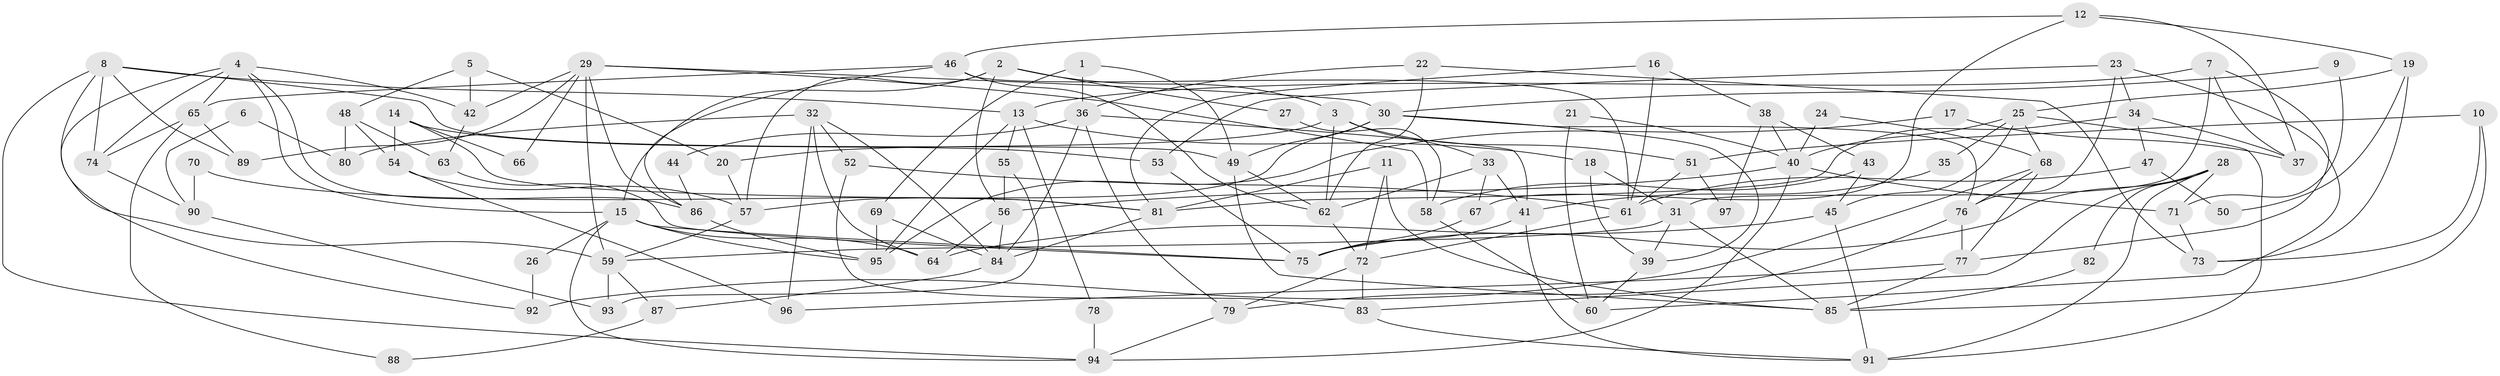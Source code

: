 // coarse degree distribution, {6: 0.10294117647058823, 16: 0.014705882352941176, 5: 0.1323529411764706, 7: 0.04411764705882353, 10: 0.029411764705882353, 4: 0.2647058823529412, 8: 0.014705882352941176, 9: 0.029411764705882353, 2: 0.19117647058823528, 1: 0.014705882352941176, 3: 0.16176470588235295}
// Generated by graph-tools (version 1.1) at 2025/50/03/04/25 22:50:55]
// undirected, 97 vertices, 194 edges
graph export_dot {
  node [color=gray90,style=filled];
  1;
  2;
  3;
  4;
  5;
  6;
  7;
  8;
  9;
  10;
  11;
  12;
  13;
  14;
  15;
  16;
  17;
  18;
  19;
  20;
  21;
  22;
  23;
  24;
  25;
  26;
  27;
  28;
  29;
  30;
  31;
  32;
  33;
  34;
  35;
  36;
  37;
  38;
  39;
  40;
  41;
  42;
  43;
  44;
  45;
  46;
  47;
  48;
  49;
  50;
  51;
  52;
  53;
  54;
  55;
  56;
  57;
  58;
  59;
  60;
  61;
  62;
  63;
  64;
  65;
  66;
  67;
  68;
  69;
  70;
  71;
  72;
  73;
  74;
  75;
  76;
  77;
  78;
  79;
  80;
  81;
  82;
  83;
  84;
  85;
  86;
  87;
  88;
  89;
  90;
  91;
  92;
  93;
  94;
  95;
  96;
  97;
  1 -- 69;
  1 -- 36;
  1 -- 49;
  2 -- 56;
  2 -- 15;
  2 -- 3;
  2 -- 27;
  2 -- 57;
  3 -- 62;
  3 -- 20;
  3 -- 33;
  3 -- 51;
  4 -- 42;
  4 -- 15;
  4 -- 65;
  4 -- 74;
  4 -- 86;
  4 -- 92;
  5 -- 48;
  5 -- 20;
  5 -- 42;
  6 -- 80;
  6 -- 90;
  7 -- 77;
  7 -- 31;
  7 -- 13;
  7 -- 37;
  8 -- 94;
  8 -- 59;
  8 -- 13;
  8 -- 49;
  8 -- 74;
  8 -- 89;
  9 -- 30;
  9 -- 71;
  10 -- 85;
  10 -- 51;
  10 -- 73;
  11 -- 72;
  11 -- 85;
  11 -- 81;
  12 -- 46;
  12 -- 37;
  12 -- 19;
  12 -- 67;
  13 -- 18;
  13 -- 55;
  13 -- 78;
  13 -- 95;
  14 -- 81;
  14 -- 54;
  14 -- 53;
  14 -- 66;
  15 -- 95;
  15 -- 75;
  15 -- 26;
  15 -- 64;
  15 -- 94;
  16 -- 61;
  16 -- 81;
  16 -- 38;
  17 -- 37;
  17 -- 95;
  18 -- 31;
  18 -- 39;
  19 -- 25;
  19 -- 50;
  19 -- 73;
  20 -- 57;
  21 -- 60;
  21 -- 40;
  22 -- 62;
  22 -- 73;
  22 -- 36;
  23 -- 60;
  23 -- 76;
  23 -- 34;
  23 -- 53;
  24 -- 40;
  24 -- 68;
  25 -- 91;
  25 -- 40;
  25 -- 35;
  25 -- 45;
  25 -- 68;
  26 -- 92;
  27 -- 58;
  28 -- 75;
  28 -- 83;
  28 -- 71;
  28 -- 82;
  28 -- 91;
  29 -- 86;
  29 -- 89;
  29 -- 30;
  29 -- 42;
  29 -- 58;
  29 -- 59;
  29 -- 66;
  30 -- 49;
  30 -- 39;
  30 -- 57;
  30 -- 76;
  31 -- 39;
  31 -- 59;
  31 -- 85;
  32 -- 84;
  32 -- 64;
  32 -- 52;
  32 -- 80;
  32 -- 96;
  33 -- 67;
  33 -- 41;
  33 -- 62;
  34 -- 81;
  34 -- 37;
  34 -- 47;
  35 -- 41;
  36 -- 79;
  36 -- 41;
  36 -- 44;
  36 -- 84;
  38 -- 40;
  38 -- 43;
  38 -- 97;
  39 -- 60;
  40 -- 94;
  40 -- 71;
  40 -- 56;
  41 -- 75;
  41 -- 91;
  42 -- 63;
  43 -- 45;
  43 -- 58;
  44 -- 86;
  45 -- 91;
  45 -- 64;
  46 -- 65;
  46 -- 62;
  46 -- 61;
  46 -- 86;
  47 -- 61;
  47 -- 50;
  48 -- 63;
  48 -- 54;
  48 -- 80;
  49 -- 62;
  49 -- 85;
  51 -- 61;
  51 -- 97;
  52 -- 83;
  52 -- 61;
  53 -- 75;
  54 -- 96;
  54 -- 57;
  55 -- 56;
  55 -- 93;
  56 -- 64;
  56 -- 84;
  57 -- 59;
  58 -- 60;
  59 -- 87;
  59 -- 93;
  61 -- 72;
  62 -- 72;
  63 -- 75;
  65 -- 74;
  65 -- 88;
  65 -- 89;
  67 -- 75;
  68 -- 77;
  68 -- 76;
  68 -- 92;
  69 -- 84;
  69 -- 95;
  70 -- 81;
  70 -- 90;
  71 -- 73;
  72 -- 79;
  72 -- 83;
  74 -- 90;
  76 -- 77;
  76 -- 79;
  77 -- 85;
  77 -- 96;
  78 -- 94;
  79 -- 94;
  81 -- 84;
  82 -- 85;
  83 -- 91;
  84 -- 87;
  86 -- 95;
  87 -- 88;
  90 -- 93;
}
